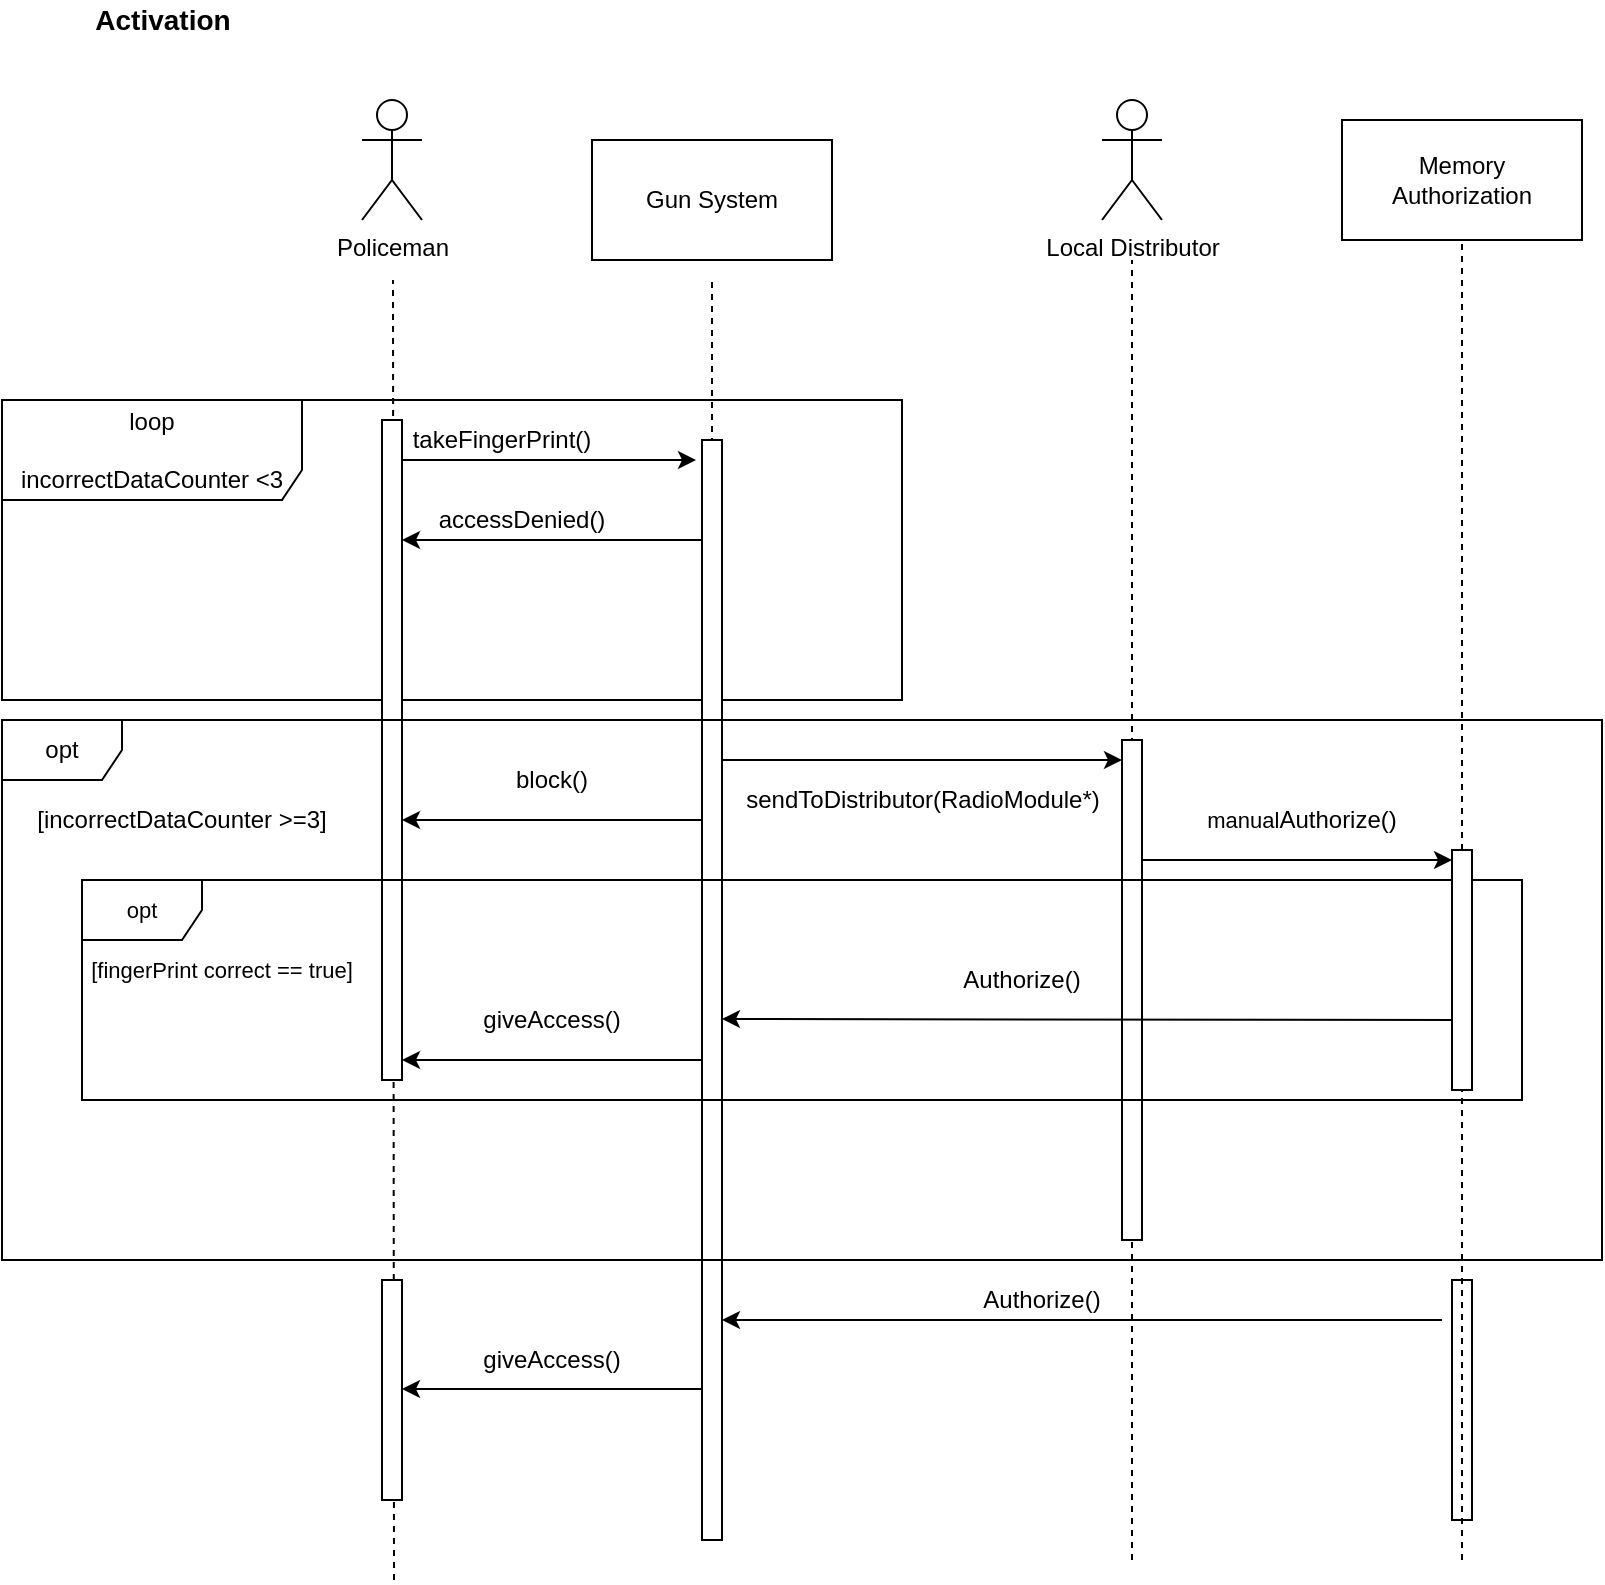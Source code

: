 <mxfile version="13.10.9" type="github">
  <diagram name="Page-1" id="13e1069c-82ec-6db2-03f1-153e76fe0fe0">
    <mxGraphModel dx="942" dy="583" grid="1" gridSize="10" guides="1" tooltips="1" connect="1" arrows="1" fold="1" page="1" pageScale="1" pageWidth="850" pageHeight="1100" background="#ffffff" math="0" shadow="0">
      <root>
        <mxCell id="0" />
        <mxCell id="1" parent="0" />
        <mxCell id="2huWn9lkmd3wU_CIS9U9-1" value="Policeman" style="shape=umlActor;verticalLabelPosition=bottom;verticalAlign=top;html=1;outlineConnect=0;" parent="1" vertex="1">
          <mxGeometry x="200" y="70" width="30" height="60" as="geometry" />
        </mxCell>
        <mxCell id="2huWn9lkmd3wU_CIS9U9-3" value="&lt;b&gt;&lt;font style=&quot;font-size: 14px&quot;&gt;Activation&lt;/font&gt;&lt;/b&gt;" style="text;html=1;align=center;verticalAlign=middle;resizable=0;points=[];autosize=1;" parent="1" vertex="1">
          <mxGeometry x="55" y="20" width="90" height="20" as="geometry" />
        </mxCell>
        <mxCell id="2huWn9lkmd3wU_CIS9U9-7" value="Gun System " style="rounded=0;whiteSpace=wrap;html=1;" parent="1" vertex="1">
          <mxGeometry x="315" y="90" width="120" height="60" as="geometry" />
        </mxCell>
        <mxCell id="2huWn9lkmd3wU_CIS9U9-8" value="Local Distributor" style="shape=umlActor;verticalLabelPosition=bottom;verticalAlign=top;html=1;outlineConnect=0;" parent="1" vertex="1">
          <mxGeometry x="570" y="70" width="30" height="60" as="geometry" />
        </mxCell>
        <mxCell id="2huWn9lkmd3wU_CIS9U9-9" value="" style="endArrow=none;dashed=1;html=1;" parent="1" edge="1">
          <mxGeometry width="50" height="50" relative="1" as="geometry">
            <mxPoint x="216" y="810" as="sourcePoint" />
            <mxPoint x="215.5" y="160" as="targetPoint" />
          </mxGeometry>
        </mxCell>
        <mxCell id="2huWn9lkmd3wU_CIS9U9-10" value="&lt;div&gt;loop&lt;/div&gt;&lt;div&gt;&lt;br&gt;&lt;/div&gt;incorrectDataCounter &amp;lt;3" style="shape=umlFrame;whiteSpace=wrap;html=1;width=150;height=50;" parent="1" vertex="1">
          <mxGeometry x="20" y="220" width="450" height="150" as="geometry" />
        </mxCell>
        <mxCell id="2huWn9lkmd3wU_CIS9U9-11" value="" style="html=1;points=[];perimeter=orthogonalPerimeter;" parent="1" vertex="1">
          <mxGeometry x="210" y="230" width="10" height="330" as="geometry" />
        </mxCell>
        <mxCell id="2huWn9lkmd3wU_CIS9U9-15" value="" style="endArrow=classic;html=1;" parent="1" edge="1">
          <mxGeometry width="50" height="50" relative="1" as="geometry">
            <mxPoint x="220" y="250" as="sourcePoint" />
            <mxPoint x="367" y="250" as="targetPoint" />
          </mxGeometry>
        </mxCell>
        <mxCell id="2huWn9lkmd3wU_CIS9U9-16" value="takeFingerPrint()" style="text;html=1;strokeColor=none;fillColor=none;align=center;verticalAlign=middle;whiteSpace=wrap;rounded=0;" parent="1" vertex="1">
          <mxGeometry x="250" y="230" width="40" height="20" as="geometry" />
        </mxCell>
        <mxCell id="2huWn9lkmd3wU_CIS9U9-18" value="" style="endArrow=none;dashed=1;html=1;" parent="1" edge="1">
          <mxGeometry width="50" height="50" relative="1" as="geometry">
            <mxPoint x="375" y="590" as="sourcePoint" />
            <mxPoint x="375" y="160" as="targetPoint" />
          </mxGeometry>
        </mxCell>
        <mxCell id="2huWn9lkmd3wU_CIS9U9-19" value="" style="html=1;points=[];perimeter=orthogonalPerimeter;" parent="1" vertex="1">
          <mxGeometry x="370" y="240" width="10" height="550" as="geometry" />
        </mxCell>
        <mxCell id="2huWn9lkmd3wU_CIS9U9-22" value="" style="endArrow=classic;html=1;" parent="1" edge="1">
          <mxGeometry width="50" height="50" relative="1" as="geometry">
            <mxPoint x="370" y="290" as="sourcePoint" />
            <mxPoint x="220" y="290" as="targetPoint" />
          </mxGeometry>
        </mxCell>
        <mxCell id="2huWn9lkmd3wU_CIS9U9-23" value="accessDenied()" style="text;html=1;strokeColor=none;fillColor=none;align=center;verticalAlign=middle;whiteSpace=wrap;rounded=0;" parent="1" vertex="1">
          <mxGeometry x="260" y="270" width="40" height="20" as="geometry" />
        </mxCell>
        <mxCell id="2huWn9lkmd3wU_CIS9U9-24" value="opt" style="shape=umlFrame;whiteSpace=wrap;html=1;" parent="1" vertex="1">
          <mxGeometry x="20" y="380" width="800" height="270" as="geometry" />
        </mxCell>
        <mxCell id="2huWn9lkmd3wU_CIS9U9-25" value="[incorrectDataCounter &amp;gt;=3]" style="text;html=1;strokeColor=none;fillColor=none;align=center;verticalAlign=middle;whiteSpace=wrap;rounded=0;" parent="1" vertex="1">
          <mxGeometry x="20" y="420" width="180" height="20" as="geometry" />
        </mxCell>
        <mxCell id="2huWn9lkmd3wU_CIS9U9-26" value="" style="endArrow=none;dashed=1;html=1;" parent="1" edge="1">
          <mxGeometry width="50" height="50" relative="1" as="geometry">
            <mxPoint x="585" y="800" as="sourcePoint" />
            <mxPoint x="585" y="150" as="targetPoint" />
          </mxGeometry>
        </mxCell>
        <mxCell id="2huWn9lkmd3wU_CIS9U9-27" value="" style="html=1;points=[];perimeter=orthogonalPerimeter;" parent="1" vertex="1">
          <mxGeometry x="580" y="390" width="10" height="250" as="geometry" />
        </mxCell>
        <mxCell id="2huWn9lkmd3wU_CIS9U9-30" value="" style="endArrow=classic;html=1;" parent="1" edge="1">
          <mxGeometry width="50" height="50" relative="1" as="geometry">
            <mxPoint x="380" y="400" as="sourcePoint" />
            <mxPoint x="580" y="400" as="targetPoint" />
          </mxGeometry>
        </mxCell>
        <mxCell id="2huWn9lkmd3wU_CIS9U9-31" value="sendToDistributor(RadioModule*)" style="edgeLabel;html=1;align=center;verticalAlign=middle;resizable=0;points=[];fontSize=12;" parent="2huWn9lkmd3wU_CIS9U9-30" vertex="1" connectable="0">
          <mxGeometry x="0.282" y="-4" relative="1" as="geometry">
            <mxPoint x="-28" y="16" as="offset" />
          </mxGeometry>
        </mxCell>
        <mxCell id="2huWn9lkmd3wU_CIS9U9-34" value="" style="endArrow=classic;html=1;" parent="1" edge="1">
          <mxGeometry width="50" height="50" relative="1" as="geometry">
            <mxPoint x="370" y="430" as="sourcePoint" />
            <mxPoint x="220" y="430" as="targetPoint" />
          </mxGeometry>
        </mxCell>
        <mxCell id="2huWn9lkmd3wU_CIS9U9-36" value="&lt;font style=&quot;font-size: 12px&quot;&gt;block()&lt;/font&gt;" style="text;html=1;strokeColor=none;fillColor=none;align=center;verticalAlign=middle;whiteSpace=wrap;rounded=0;fontSize=11;" parent="1" vertex="1">
          <mxGeometry x="275" y="400" width="40" height="20" as="geometry" />
        </mxCell>
        <mxCell id="2huWn9lkmd3wU_CIS9U9-38" value="opt" style="shape=umlFrame;whiteSpace=wrap;html=1;fontSize=11;" parent="1" vertex="1">
          <mxGeometry x="60" y="460" width="720" height="110" as="geometry" />
        </mxCell>
        <mxCell id="2huWn9lkmd3wU_CIS9U9-39" value="[fingerPrint correct == true]" style="text;html=1;strokeColor=none;fillColor=none;align=center;verticalAlign=middle;whiteSpace=wrap;rounded=0;fontSize=11;" parent="1" vertex="1">
          <mxGeometry x="60" y="495" width="140" height="20" as="geometry" />
        </mxCell>
        <mxCell id="2huWn9lkmd3wU_CIS9U9-40" value="" style="endArrow=classic;html=1;fontSize=11;" parent="1" edge="1">
          <mxGeometry width="50" height="50" relative="1" as="geometry">
            <mxPoint x="590" y="450" as="sourcePoint" />
            <mxPoint x="745" y="450" as="targetPoint" />
          </mxGeometry>
        </mxCell>
        <mxCell id="2huWn9lkmd3wU_CIS9U9-41" value="manual&lt;font style=&quot;font-size: 12px&quot;&gt;Authorize()&lt;/font&gt;" style="text;html=1;strokeColor=none;fillColor=none;align=center;verticalAlign=middle;whiteSpace=wrap;rounded=0;fontSize=11;" parent="1" vertex="1">
          <mxGeometry x="650" y="420" width="40" height="20" as="geometry" />
        </mxCell>
        <mxCell id="2huWn9lkmd3wU_CIS9U9-42" value="" style="endArrow=classic;html=1;" parent="1" edge="1">
          <mxGeometry width="50" height="50" relative="1" as="geometry">
            <mxPoint x="370" y="550" as="sourcePoint" />
            <mxPoint x="220" y="550" as="targetPoint" />
          </mxGeometry>
        </mxCell>
        <mxCell id="2huWn9lkmd3wU_CIS9U9-43" value="&lt;font style=&quot;font-size: 12px&quot;&gt;giveAccess()&lt;/font&gt;" style="text;html=1;strokeColor=none;fillColor=none;align=center;verticalAlign=middle;whiteSpace=wrap;rounded=0;fontSize=11;" parent="1" vertex="1">
          <mxGeometry x="275" y="520" width="40" height="20" as="geometry" />
        </mxCell>
        <mxCell id="2huWn9lkmd3wU_CIS9U9-45" value="&lt;div&gt;Memory&lt;/div&gt;&lt;div&gt;Authorization&lt;/div&gt;" style="rounded=0;whiteSpace=wrap;html=1;" parent="1" vertex="1">
          <mxGeometry x="690" y="80" width="120" height="60" as="geometry" />
        </mxCell>
        <mxCell id="2huWn9lkmd3wU_CIS9U9-46" value="" style="endArrow=none;dashed=1;html=1;fontSize=12;entryX=0.5;entryY=1;entryDx=0;entryDy=0;" parent="1" target="2huWn9lkmd3wU_CIS9U9-45" edge="1" source="aBOm1oEQJQju6a2eaj7E-1">
          <mxGeometry width="50" height="50" relative="1" as="geometry">
            <mxPoint x="750" y="800" as="sourcePoint" />
            <mxPoint x="750" y="240" as="targetPoint" />
          </mxGeometry>
        </mxCell>
        <mxCell id="2huWn9lkmd3wU_CIS9U9-48" value="" style="html=1;points=[];perimeter=orthogonalPerimeter;fontSize=12;" parent="1" vertex="1">
          <mxGeometry x="745" y="660" width="10" height="120" as="geometry" />
        </mxCell>
        <mxCell id="2huWn9lkmd3wU_CIS9U9-49" value="" style="endArrow=classic;html=1;fontSize=11;entryX=0.571;entryY=0.389;entryDx=0;entryDy=0;entryPerimeter=0;" parent="1" edge="1">
          <mxGeometry width="50" height="50" relative="1" as="geometry">
            <mxPoint x="740" y="680" as="sourcePoint" />
            <mxPoint x="380" y="680" as="targetPoint" />
          </mxGeometry>
        </mxCell>
        <mxCell id="2huWn9lkmd3wU_CIS9U9-50" value="&lt;font style=&quot;font-size: 12px&quot;&gt;Authorize()&lt;/font&gt;" style="text;html=1;strokeColor=none;fillColor=none;align=center;verticalAlign=middle;whiteSpace=wrap;rounded=0;fontSize=11;" parent="1" vertex="1">
          <mxGeometry x="520" y="660" width="40" height="20" as="geometry" />
        </mxCell>
        <mxCell id="2huWn9lkmd3wU_CIS9U9-51" value="&lt;font style=&quot;font-size: 12px&quot;&gt;giveAccess()&lt;/font&gt;" style="text;html=1;strokeColor=none;fillColor=none;align=center;verticalAlign=middle;whiteSpace=wrap;rounded=0;fontSize=11;" parent="1" vertex="1">
          <mxGeometry x="275" y="690" width="40" height="20" as="geometry" />
        </mxCell>
        <mxCell id="2huWn9lkmd3wU_CIS9U9-52" value="" style="html=1;points=[];perimeter=orthogonalPerimeter;" parent="1" vertex="1">
          <mxGeometry x="210" y="660" width="10" height="110" as="geometry" />
        </mxCell>
        <mxCell id="2huWn9lkmd3wU_CIS9U9-53" value="" style="endArrow=classic;html=1;" parent="1" edge="1">
          <mxGeometry width="50" height="50" relative="1" as="geometry">
            <mxPoint x="370" y="714.5" as="sourcePoint" />
            <mxPoint x="220" y="714.5" as="targetPoint" />
          </mxGeometry>
        </mxCell>
        <mxCell id="2huWn9lkmd3wU_CIS9U9-54" value="" style="endArrow=classic;html=1;fontSize=11;entryX=0.571;entryY=0.389;entryDx=0;entryDy=0;entryPerimeter=0;" parent="1" edge="1">
          <mxGeometry width="50" height="50" relative="1" as="geometry">
            <mxPoint x="750" y="530" as="sourcePoint" />
            <mxPoint x="380" y="529.5" as="targetPoint" />
          </mxGeometry>
        </mxCell>
        <mxCell id="2huWn9lkmd3wU_CIS9U9-55" value="&lt;font style=&quot;font-size: 12px&quot;&gt;Authorize()&lt;/font&gt;" style="text;html=1;strokeColor=none;fillColor=none;align=center;verticalAlign=middle;whiteSpace=wrap;rounded=0;fontSize=11;" parent="1" vertex="1">
          <mxGeometry x="510" y="500" width="40" height="20" as="geometry" />
        </mxCell>
        <mxCell id="aBOm1oEQJQju6a2eaj7E-1" value="" style="html=1;points=[];perimeter=orthogonalPerimeter;fontSize=12;" vertex="1" parent="1">
          <mxGeometry x="745" y="445" width="10" height="120" as="geometry" />
        </mxCell>
        <mxCell id="aBOm1oEQJQju6a2eaj7E-2" value="" style="endArrow=none;dashed=1;html=1;fontSize=12;entryX=0.5;entryY=1;entryDx=0;entryDy=0;" edge="1" parent="1" target="aBOm1oEQJQju6a2eaj7E-1">
          <mxGeometry width="50" height="50" relative="1" as="geometry">
            <mxPoint x="750" y="800" as="sourcePoint" />
            <mxPoint x="750" y="140" as="targetPoint" />
          </mxGeometry>
        </mxCell>
      </root>
    </mxGraphModel>
  </diagram>
</mxfile>
